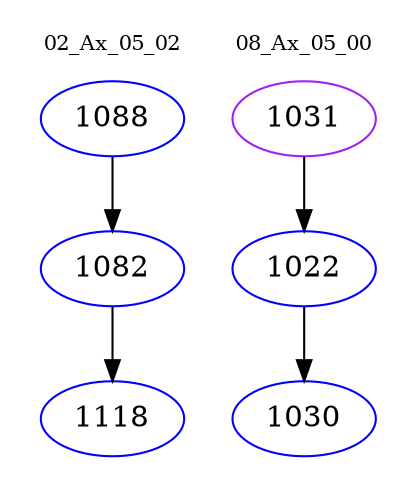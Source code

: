 digraph{
subgraph cluster_0 {
color = white
label = "02_Ax_05_02";
fontsize=10;
T0_1088 [label="1088", color="blue"]
T0_1088 -> T0_1082 [color="black"]
T0_1082 [label="1082", color="blue"]
T0_1082 -> T0_1118 [color="black"]
T0_1118 [label="1118", color="blue"]
}
subgraph cluster_1 {
color = white
label = "08_Ax_05_00";
fontsize=10;
T1_1031 [label="1031", color="purple"]
T1_1031 -> T1_1022 [color="black"]
T1_1022 [label="1022", color="blue"]
T1_1022 -> T1_1030 [color="black"]
T1_1030 [label="1030", color="blue"]
}
}
